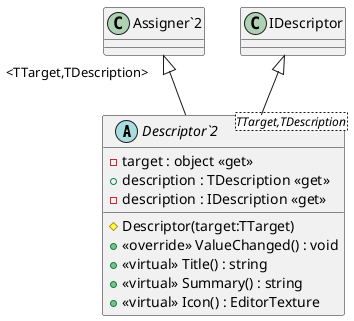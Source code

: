 @startuml
abstract class "Descriptor`2"<TTarget,TDescription> {
    # Descriptor(target:TTarget)
    + <<override>> ValueChanged() : void
    + <<virtual>> Title() : string
    + <<virtual>> Summary() : string
    + <<virtual>> Icon() : EditorTexture
    - target : object <<get>>
    + description : TDescription <<get>>
    - description : IDescription <<get>>
}
"Assigner`2" "<TTarget,TDescription>" <|-- "Descriptor`2"
IDescriptor <|-- "Descriptor`2"
@enduml
